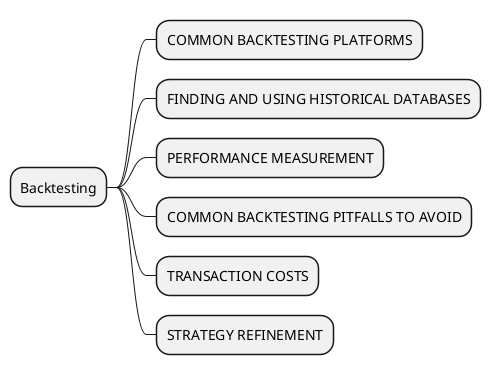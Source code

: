 @startmindmap
+ Backtesting
++ COMMON BACKTESTING PLATFORMS
++ FINDING AND USING HISTORICAL DATABASES
++ PERFORMANCE MEASUREMENT
++ COMMON BACKTESTING PITFALLS TO AVOID
++ TRANSACTION COSTS
++ STRATEGY REFINEMENT
@endmindmap
